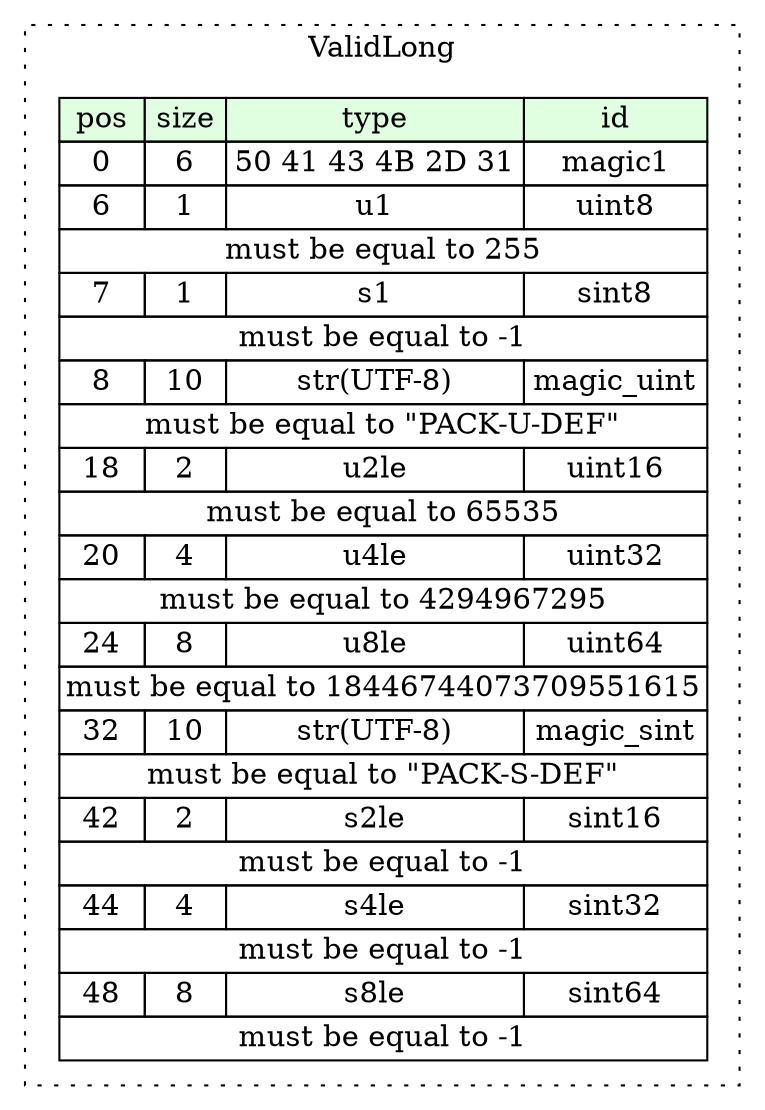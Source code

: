digraph {
	rankdir=LR;
	node [shape=plaintext];
	subgraph cluster__valid_long {
		label="ValidLong";
		graph[style=dotted];

		valid_long__seq [label=<<TABLE BORDER="0" CELLBORDER="1" CELLSPACING="0">
			<TR><TD BGCOLOR="#E0FFE0">pos</TD><TD BGCOLOR="#E0FFE0">size</TD><TD BGCOLOR="#E0FFE0">type</TD><TD BGCOLOR="#E0FFE0">id</TD></TR>
			<TR><TD PORT="magic1_pos">0</TD><TD PORT="magic1_size">6</TD><TD>50 41 43 4B 2D 31</TD><TD PORT="magic1_type">magic1</TD></TR>
			<TR><TD PORT="uint8_pos">6</TD><TD PORT="uint8_size">1</TD><TD>u1</TD><TD PORT="uint8_type">uint8</TD></TR>
			<TR><TD COLSPAN="4" PORT="uint8__valid">must be equal to 255</TD></TR>
			<TR><TD PORT="sint8_pos">7</TD><TD PORT="sint8_size">1</TD><TD>s1</TD><TD PORT="sint8_type">sint8</TD></TR>
			<TR><TD COLSPAN="4" PORT="sint8__valid">must be equal to -1</TD></TR>
			<TR><TD PORT="magic_uint_pos">8</TD><TD PORT="magic_uint_size">10</TD><TD>str(UTF-8)</TD><TD PORT="magic_uint_type">magic_uint</TD></TR>
			<TR><TD COLSPAN="4" PORT="magic_uint__valid">must be equal to &quot;PACK-U-DEF&quot;</TD></TR>
			<TR><TD PORT="uint16_pos">18</TD><TD PORT="uint16_size">2</TD><TD>u2le</TD><TD PORT="uint16_type">uint16</TD></TR>
			<TR><TD COLSPAN="4" PORT="uint16__valid">must be equal to 65535</TD></TR>
			<TR><TD PORT="uint32_pos">20</TD><TD PORT="uint32_size">4</TD><TD>u4le</TD><TD PORT="uint32_type">uint32</TD></TR>
			<TR><TD COLSPAN="4" PORT="uint32__valid">must be equal to 4294967295</TD></TR>
			<TR><TD PORT="uint64_pos">24</TD><TD PORT="uint64_size">8</TD><TD>u8le</TD><TD PORT="uint64_type">uint64</TD></TR>
			<TR><TD COLSPAN="4" PORT="uint64__valid">must be equal to 18446744073709551615</TD></TR>
			<TR><TD PORT="magic_sint_pos">32</TD><TD PORT="magic_sint_size">10</TD><TD>str(UTF-8)</TD><TD PORT="magic_sint_type">magic_sint</TD></TR>
			<TR><TD COLSPAN="4" PORT="magic_sint__valid">must be equal to &quot;PACK-S-DEF&quot;</TD></TR>
			<TR><TD PORT="sint16_pos">42</TD><TD PORT="sint16_size">2</TD><TD>s2le</TD><TD PORT="sint16_type">sint16</TD></TR>
			<TR><TD COLSPAN="4" PORT="sint16__valid">must be equal to -1</TD></TR>
			<TR><TD PORT="sint32_pos">44</TD><TD PORT="sint32_size">4</TD><TD>s4le</TD><TD PORT="sint32_type">sint32</TD></TR>
			<TR><TD COLSPAN="4" PORT="sint32__valid">must be equal to -1</TD></TR>
			<TR><TD PORT="sint64_pos">48</TD><TD PORT="sint64_size">8</TD><TD>s8le</TD><TD PORT="sint64_type">sint64</TD></TR>
			<TR><TD COLSPAN="4" PORT="sint64__valid">must be equal to -1</TD></TR>
		</TABLE>>];
	}
}
